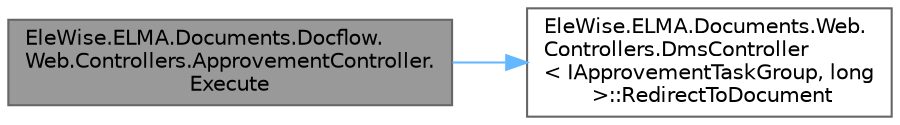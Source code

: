 digraph "EleWise.ELMA.Documents.Docflow.Web.Controllers.ApprovementController.Execute"
{
 // LATEX_PDF_SIZE
  bgcolor="transparent";
  edge [fontname=Helvetica,fontsize=10,labelfontname=Helvetica,labelfontsize=10];
  node [fontname=Helvetica,fontsize=10,shape=box,height=0.2,width=0.4];
  rankdir="LR";
  Node1 [id="Node000001",label="EleWise.ELMA.Documents.Docflow.\lWeb.Controllers.ApprovementController.\lExecute",height=0.2,width=0.4,color="gray40", fillcolor="grey60", style="filled", fontcolor="black",tooltip="Выполнить задачу соглсования"];
  Node1 -> Node2 [id="edge1_Node000001_Node000002",color="steelblue1",style="solid",tooltip=" "];
  Node2 [id="Node000002",label="EleWise.ELMA.Documents.Web.\lControllers.DmsController\l\< IApprovementTaskGroup, long\l \>::RedirectToDocument",height=0.2,width=0.4,color="grey40", fillcolor="white", style="filled",URL="$class_ele_wise_1_1_e_l_m_a_1_1_documents_1_1_web_1_1_controllers_1_1_dms_controller.html#a51f58ce62f387ebcd2627d8b45cd3ffa",tooltip=" "];
}
